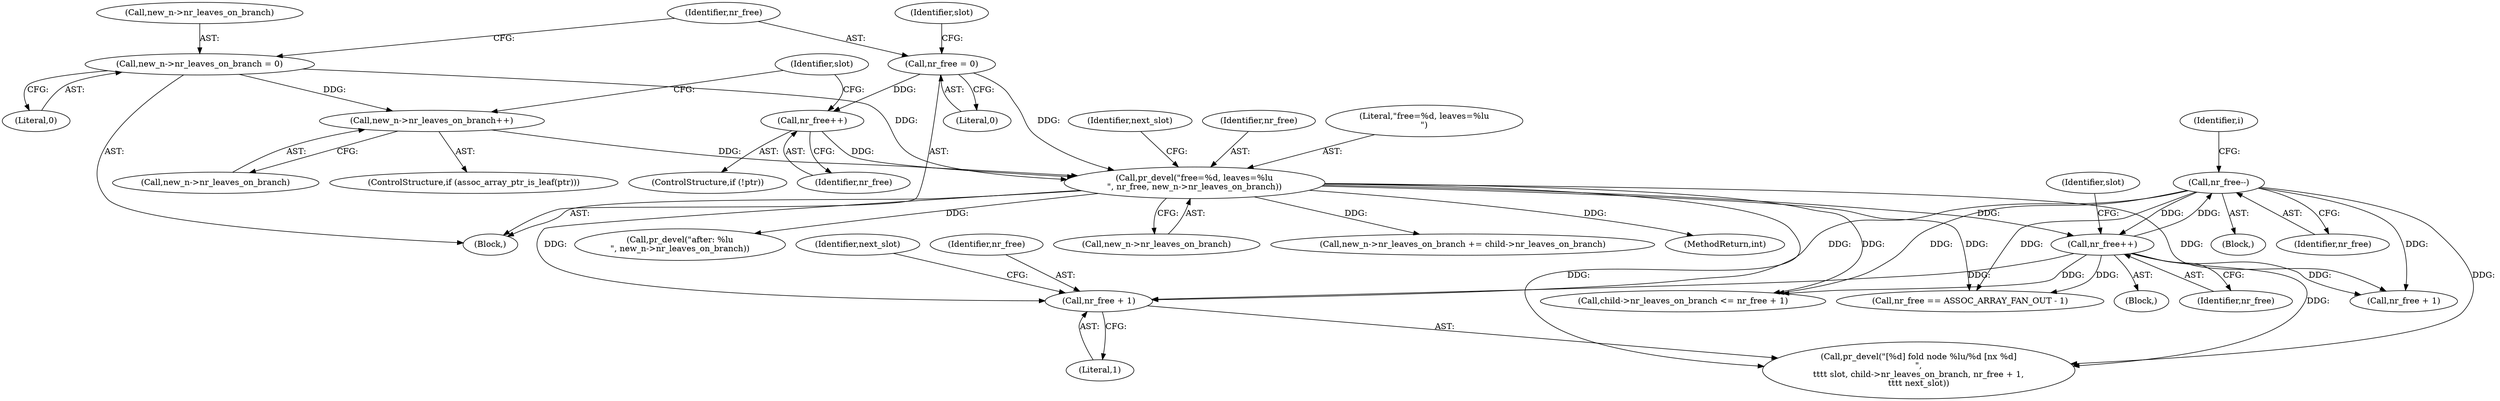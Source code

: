 digraph "0_linux_95389b08d93d5c06ec63ab49bd732b0069b7c35e@API" {
"1000490" [label="(Call,nr_free + 1)"];
"1000557" [label="(Call,nr_free--)"];
"1000503" [label="(Call,nr_free++)"];
"1000413" [label="(Call,pr_devel(\"free=%d, leaves=%lu\n\", nr_free, new_n->nr_leaves_on_branch))"];
"1000403" [label="(Call,nr_free++)"];
"1000380" [label="(Call,nr_free = 0)"];
"1000375" [label="(Call,new_n->nr_leaves_on_branch = 0)"];
"1000409" [label="(Call,new_n->nr_leaves_on_branch++)"];
"1000493" [label="(Identifier,next_slot)"];
"1000116" [label="(Block,)"];
"1000520" [label="(Identifier,i)"];
"1000400" [label="(ControlStructure,if (!ptr))"];
"1000878" [label="(MethodReturn,int)"];
"1000385" [label="(Identifier,slot)"];
"1000409" [label="(Call,new_n->nr_leaves_on_branch++)"];
"1000491" [label="(Identifier,nr_free)"];
"1000476" [label="(Call,child->nr_leaves_on_branch <= nr_free + 1)"];
"1000584" [label="(Call,nr_free == ASSOC_ARRAY_FAN_OUT - 1)"];
"1000573" [label="(Call,pr_devel(\"after: %lu\n\", new_n->nr_leaves_on_branch))"];
"1000507" [label="(Identifier,slot)"];
"1000420" [label="(Identifier,next_slot)"];
"1000480" [label="(Call,nr_free + 1)"];
"1000558" [label="(Identifier,nr_free)"];
"1000416" [label="(Call,new_n->nr_leaves_on_branch)"];
"1000492" [label="(Literal,1)"];
"1000406" [label="(ControlStructure,if (assoc_array_ptr_is_leaf(ptr)))"];
"1000380" [label="(Call,nr_free = 0)"];
"1000381" [label="(Identifier,nr_free)"];
"1000484" [label="(Call,pr_devel(\"[%d] fold node %lu/%d [nx %d]\n\",\n\t\t\t\t slot, child->nr_leaves_on_branch, nr_free + 1,\n\t\t\t\t next_slot))"];
"1000557" [label="(Call,nr_free--)"];
"1000503" [label="(Call,nr_free++)"];
"1000521" [label="(Block,)"];
"1000415" [label="(Identifier,nr_free)"];
"1000410" [label="(Call,new_n->nr_leaves_on_branch)"];
"1000468" [label="(Call,new_n->nr_leaves_on_branch += child->nr_leaves_on_branch)"];
"1000376" [label="(Call,new_n->nr_leaves_on_branch)"];
"1000375" [label="(Call,new_n->nr_leaves_on_branch = 0)"];
"1000413" [label="(Call,pr_devel(\"free=%d, leaves=%lu\n\", nr_free, new_n->nr_leaves_on_branch))"];
"1000382" [label="(Literal,0)"];
"1000490" [label="(Call,nr_free + 1)"];
"1000483" [label="(Block,)"];
"1000504" [label="(Identifier,nr_free)"];
"1000404" [label="(Identifier,nr_free)"];
"1000379" [label="(Literal,0)"];
"1000403" [label="(Call,nr_free++)"];
"1000391" [label="(Identifier,slot)"];
"1000414" [label="(Literal,\"free=%d, leaves=%lu\n\")"];
"1000490" -> "1000484"  [label="AST: "];
"1000490" -> "1000492"  [label="CFG: "];
"1000491" -> "1000490"  [label="AST: "];
"1000492" -> "1000490"  [label="AST: "];
"1000493" -> "1000490"  [label="CFG: "];
"1000557" -> "1000490"  [label="DDG: "];
"1000503" -> "1000490"  [label="DDG: "];
"1000413" -> "1000490"  [label="DDG: "];
"1000557" -> "1000521"  [label="AST: "];
"1000557" -> "1000558"  [label="CFG: "];
"1000558" -> "1000557"  [label="AST: "];
"1000520" -> "1000557"  [label="CFG: "];
"1000557" -> "1000476"  [label="DDG: "];
"1000557" -> "1000480"  [label="DDG: "];
"1000557" -> "1000484"  [label="DDG: "];
"1000557" -> "1000503"  [label="DDG: "];
"1000503" -> "1000557"  [label="DDG: "];
"1000557" -> "1000584"  [label="DDG: "];
"1000503" -> "1000483"  [label="AST: "];
"1000503" -> "1000504"  [label="CFG: "];
"1000504" -> "1000503"  [label="AST: "];
"1000507" -> "1000503"  [label="CFG: "];
"1000503" -> "1000476"  [label="DDG: "];
"1000503" -> "1000480"  [label="DDG: "];
"1000503" -> "1000484"  [label="DDG: "];
"1000413" -> "1000503"  [label="DDG: "];
"1000503" -> "1000584"  [label="DDG: "];
"1000413" -> "1000116"  [label="AST: "];
"1000413" -> "1000416"  [label="CFG: "];
"1000414" -> "1000413"  [label="AST: "];
"1000415" -> "1000413"  [label="AST: "];
"1000416" -> "1000413"  [label="AST: "];
"1000420" -> "1000413"  [label="CFG: "];
"1000413" -> "1000878"  [label="DDG: "];
"1000403" -> "1000413"  [label="DDG: "];
"1000380" -> "1000413"  [label="DDG: "];
"1000375" -> "1000413"  [label="DDG: "];
"1000409" -> "1000413"  [label="DDG: "];
"1000413" -> "1000468"  [label="DDG: "];
"1000413" -> "1000476"  [label="DDG: "];
"1000413" -> "1000480"  [label="DDG: "];
"1000413" -> "1000484"  [label="DDG: "];
"1000413" -> "1000573"  [label="DDG: "];
"1000413" -> "1000584"  [label="DDG: "];
"1000403" -> "1000400"  [label="AST: "];
"1000403" -> "1000404"  [label="CFG: "];
"1000404" -> "1000403"  [label="AST: "];
"1000391" -> "1000403"  [label="CFG: "];
"1000380" -> "1000403"  [label="DDG: "];
"1000380" -> "1000116"  [label="AST: "];
"1000380" -> "1000382"  [label="CFG: "];
"1000381" -> "1000380"  [label="AST: "];
"1000382" -> "1000380"  [label="AST: "];
"1000385" -> "1000380"  [label="CFG: "];
"1000375" -> "1000116"  [label="AST: "];
"1000375" -> "1000379"  [label="CFG: "];
"1000376" -> "1000375"  [label="AST: "];
"1000379" -> "1000375"  [label="AST: "];
"1000381" -> "1000375"  [label="CFG: "];
"1000375" -> "1000409"  [label="DDG: "];
"1000409" -> "1000406"  [label="AST: "];
"1000409" -> "1000410"  [label="CFG: "];
"1000410" -> "1000409"  [label="AST: "];
"1000391" -> "1000409"  [label="CFG: "];
}
